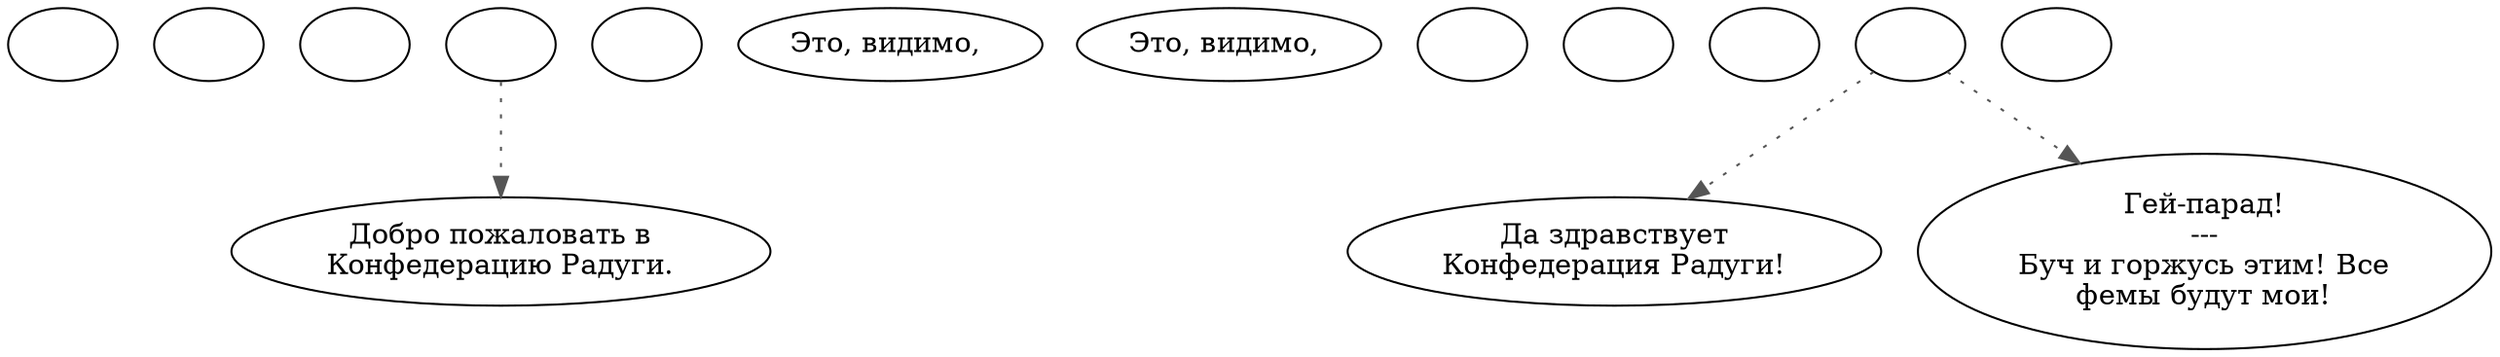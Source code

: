 digraph ecraibow {
  "start" [style=filled       fillcolor="#FFFFFF"       color="#000000"]
  "start" [label=""]
  "critter_p_proc" [style=filled       fillcolor="#FFFFFF"       color="#000000"]
  "critter_p_proc" [label=""]
  "pickup_p_proc" [style=filled       fillcolor="#FFFFFF"       color="#000000"]
  "pickup_p_proc" [label=""]
  "talk_p_proc" [style=filled       fillcolor="#FFFFFF"       color="#000000"]
  "talk_p_proc" -> "Node001" [style=dotted color="#555555"]
  "talk_p_proc" [label=""]
  "destroy_p_proc" [style=filled       fillcolor="#FFFFFF"       color="#000000"]
  "destroy_p_proc" [label=""]
  "look_at_p_proc" [style=filled       fillcolor="#FFFFFF"       color="#000000"]
  "look_at_p_proc" [label="Это, видимо, "]
  "description_p_proc" [style=filled       fillcolor="#FFFFFF"       color="#000000"]
  "description_p_proc" [label="Это, видимо, "]
  "use_skill_on_p_proc" [style=filled       fillcolor="#FFFFFF"       color="#000000"]
  "use_skill_on_p_proc" [label=""]
  "damage_p_proc" [style=filled       fillcolor="#FFFFFF"       color="#000000"]
  "damage_p_proc" [label=""]
  "map_enter_p_proc" [style=filled       fillcolor="#FFFFFF"       color="#000000"]
  "map_enter_p_proc" [label=""]
  "combat_p_proc" [style=filled       fillcolor="#FFFFFF"       color="#000000"]
  "combat_p_proc" -> "NodeFleeing" [style=dotted color="#555555"]
  "combat_p_proc" -> "NodeFighting" [style=dotted color="#555555"]
  "combat_p_proc" [label=""]
  "Node001" [style=filled       fillcolor="#FFFFFF"       color="#000000"]
  "Node001" [label="Добро пожаловать в\nКонфедерацию Радуги."]
  "NodeFleeing" [style=filled       fillcolor="#FFFFFF"       color="#000000"]
  "NodeFleeing" [label="Да здравствует\nКонфедерация Радуги!"]
  "NodeFighting" [style=filled       fillcolor="#FFFFFF"       color="#000000"]
  "NodeFighting" [label="Гей-парад!\n---\nБуч и горжусь этим! Все\nфемы будут мои!"]
  "PlayerIsGay" [style=filled       fillcolor="#FFFFFF"       color="#000000"]
  "PlayerIsGay" [label=""]
}
